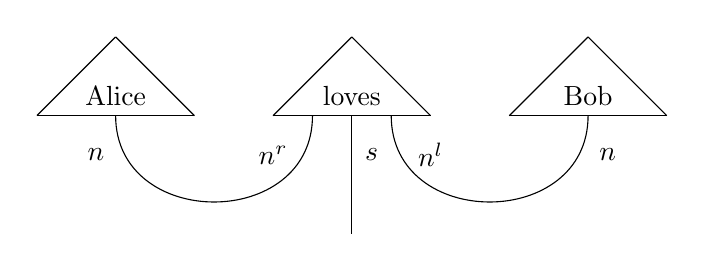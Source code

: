 \begin{tikzpicture}
		\node (0) at (-6, 0) {};
		\node (1) at (-5, 1) {};
		\node (2) at (-4, 0) {};
		\node (3) at (-5, 0) {};
		\node (4) at (-3, 0) {};
		\node (5) at (-2, 1) {};
		\node (6) at (-1, 0) {};
		\node (7) at (-2.5, 0) {};
		\node (8) at (-1.5, 0) {};
		\node (9) at (0, 0) {};
		\node (10) at (1, 1) {};
		\node (11) at (2, 0) {};
		\node (12) at (1, 0) {};
		\node (13) at (-5, 0.25) {Alice};
		\node (14) at (-2, 0.25) {loves};
		\node (15) at (1, 0.25) {Bob};
		\node (16) at (-5.25, -0.5) {$n$};
		\node (17) at (-3, -0.5) {$n^r$};
		\node (18) at (-1, -0.5) {$n^l$};
		\node (19) at (1.25, -0.5) {$n$};
		\node (20) at (-2, 0) {};
		\node (21) at (-2, -1.5) {};
		\node (22) at (-1.75, -0.5) {$s$};

		\draw [bend right=90, looseness=1.50] (3.center) to (7.center);
		\draw [bend right=90, looseness=1.50] (8.center) to (12.center);
		\draw (0.center) to (1.center);
		\draw (1.center) to (2.center);
		\draw (2.center) to (0.center);
		\draw (4.center) to (5.center);
		\draw (5.center) to (6.center);
		\draw (6.center) to (4.center);
		\draw (9.center) to (10.center);
		\draw (10.center) to (11.center);
		\draw (11.center) to (9.center);
		\draw (20.center) to (21.center);
\end{tikzpicture}

